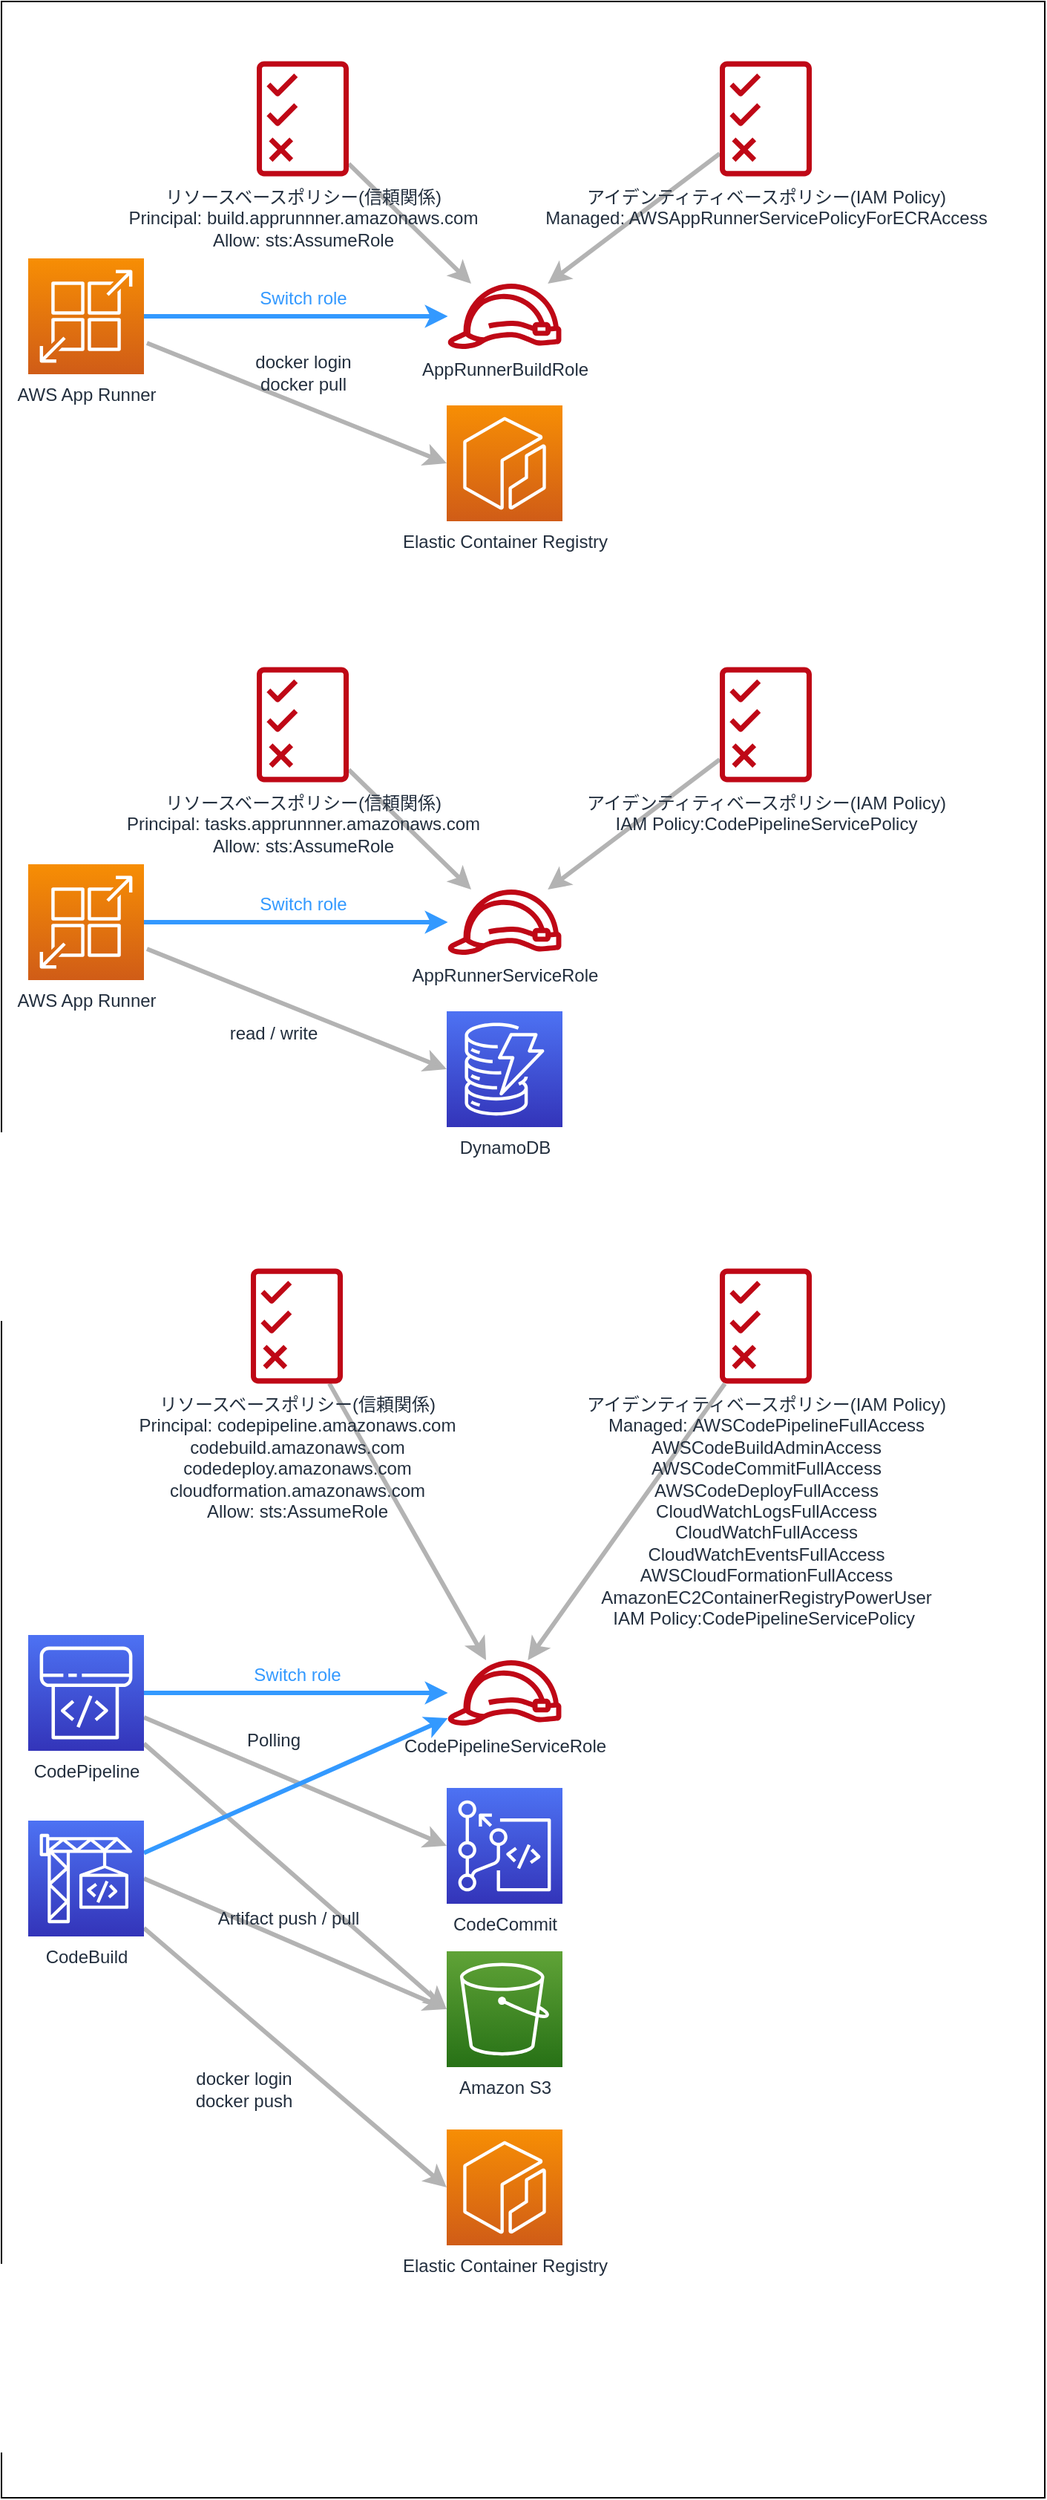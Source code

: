 <mxfile>
    <diagram id="frM4JMMQJfxi3wH64Hf9" name="ページ1">
        <mxGraphModel dx="1079" dy="2311" grid="1" gridSize="10" guides="1" tooltips="1" connect="1" arrows="1" fold="1" page="1" pageScale="1" pageWidth="827" pageHeight="1169" math="0" shadow="0">
            <root>
                <mxCell id="0"/>
                <mxCell id="1" parent="0"/>
                <mxCell id="3" value="" style="rounded=0;whiteSpace=wrap;html=1;fillColor=#FFFFFF;" vertex="1" parent="1">
                    <mxGeometry x="62" y="-540" width="703" height="1681" as="geometry"/>
                </mxCell>
                <mxCell id="16" style="edgeStyle=none;html=1;fontColor=#232F3E;strokeColor=#B3B3B3;strokeWidth=3;entryX=0;entryY=0.5;entryDx=0;entryDy=0;entryPerimeter=0;" edge="1" parent="1" target="11">
                    <mxGeometry relative="1" as="geometry">
                        <mxPoint x="160" y="98" as="sourcePoint"/>
                        <mxPoint x="362" y="179" as="targetPoint"/>
                    </mxGeometry>
                </mxCell>
                <mxCell id="2" value="AppRunnerServiceRole" style="sketch=0;outlineConnect=0;fontColor=#232F3E;gradientColor=none;fillColor=#BF0816;strokeColor=none;dashed=0;verticalLabelPosition=bottom;verticalAlign=top;align=center;html=1;fontSize=12;fontStyle=0;aspect=fixed;pointerEvents=1;shape=mxgraph.aws4.role;" vertex="1" parent="1">
                    <mxGeometry x="362" y="58" width="78" height="44" as="geometry"/>
                </mxCell>
                <mxCell id="5" value="CodePipelineServiceRole" style="sketch=0;outlineConnect=0;fontColor=#232F3E;gradientColor=none;fillColor=#BF0816;strokeColor=none;dashed=0;verticalLabelPosition=bottom;verticalAlign=top;align=center;html=1;fontSize=12;fontStyle=0;aspect=fixed;pointerEvents=1;shape=mxgraph.aws4.role;" vertex="1" parent="1">
                    <mxGeometry x="362" y="577" width="78" height="44" as="geometry"/>
                </mxCell>
                <mxCell id="24" style="edgeStyle=none;html=1;fontColor=#232F3E;strokeColor=#3399FF;strokeWidth=3;" edge="1" parent="1" source="6" target="5">
                    <mxGeometry relative="1" as="geometry"/>
                </mxCell>
                <mxCell id="27" style="edgeStyle=none;html=1;entryX=0;entryY=0.5;entryDx=0;entryDy=0;entryPerimeter=0;fontColor=#232F3E;strokeColor=#B3B3B3;strokeWidth=3;" edge="1" parent="1" source="6" target="26">
                    <mxGeometry relative="1" as="geometry"/>
                </mxCell>
                <mxCell id="39" style="edgeStyle=none;html=1;entryX=0;entryY=0.5;entryDx=0;entryDy=0;entryPerimeter=0;fontColor=#232F3E;strokeColor=#B3B3B3;strokeWidth=3;" edge="1" parent="1" source="6" target="38">
                    <mxGeometry relative="1" as="geometry"/>
                </mxCell>
                <mxCell id="6" value="CodePipeline" style="sketch=0;points=[[0,0,0],[0.25,0,0],[0.5,0,0],[0.75,0,0],[1,0,0],[0,1,0],[0.25,1,0],[0.5,1,0],[0.75,1,0],[1,1,0],[0,0.25,0],[0,0.5,0],[0,0.75,0],[1,0.25,0],[1,0.5,0],[1,0.75,0]];outlineConnect=0;fontColor=#232F3E;gradientColor=#4D72F3;gradientDirection=north;fillColor=#3334B9;strokeColor=#ffffff;dashed=0;verticalLabelPosition=bottom;verticalAlign=top;align=center;html=1;fontSize=12;fontStyle=0;aspect=fixed;shape=mxgraph.aws4.resourceIcon;resIcon=mxgraph.aws4.codepipeline;" vertex="1" parent="1">
                    <mxGeometry x="80" y="560" width="78" height="78" as="geometry"/>
                </mxCell>
                <mxCell id="25" style="edgeStyle=none;html=1;fontColor=#232F3E;strokeColor=#3399FF;strokeWidth=3;" edge="1" parent="1" source="7" target="5">
                    <mxGeometry relative="1" as="geometry"/>
                </mxCell>
                <mxCell id="28" style="edgeStyle=none;html=1;fontColor=#232F3E;strokeColor=#B3B3B3;strokeWidth=3;entryX=0;entryY=0.5;entryDx=0;entryDy=0;entryPerimeter=0;exitX=1;exitY=0.5;exitDx=0;exitDy=0;exitPerimeter=0;" edge="1" parent="1" source="7" target="26">
                    <mxGeometry relative="1" as="geometry"/>
                </mxCell>
                <mxCell id="42" style="edgeStyle=none;html=1;entryX=0;entryY=0.5;entryDx=0;entryDy=0;entryPerimeter=0;fontColor=#232F3E;strokeColor=#B3B3B3;strokeWidth=3;" edge="1" parent="1" source="7" target="41">
                    <mxGeometry relative="1" as="geometry"/>
                </mxCell>
                <mxCell id="7" value="CodeBuild" style="sketch=0;points=[[0,0,0],[0.25,0,0],[0.5,0,0],[0.75,0,0],[1,0,0],[0,1,0],[0.25,1,0],[0.5,1,0],[0.75,1,0],[1,1,0],[0,0.25,0],[0,0.5,0],[0,0.75,0],[1,0.25,0],[1,0.5,0],[1,0.75,0]];outlineConnect=0;fontColor=#232F3E;gradientColor=#4D72F3;gradientDirection=north;fillColor=#3334B9;strokeColor=#ffffff;dashed=0;verticalLabelPosition=bottom;verticalAlign=top;align=center;html=1;fontSize=12;fontStyle=0;aspect=fixed;shape=mxgraph.aws4.resourceIcon;resIcon=mxgraph.aws4.codebuild;" vertex="1" parent="1">
                    <mxGeometry x="80" y="685" width="78" height="78" as="geometry"/>
                </mxCell>
                <mxCell id="12" style="edgeStyle=none;html=1;strokeWidth=3;strokeColor=#3399FF;" edge="1" parent="1" source="8" target="2">
                    <mxGeometry relative="1" as="geometry"/>
                </mxCell>
                <mxCell id="8" value="AWS App Runner" style="sketch=0;points=[[0,0,0],[0.25,0,0],[0.5,0,0],[0.75,0,0],[1,0,0],[0,1,0],[0.25,1,0],[0.5,1,0],[0.75,1,0],[1,1,0],[0,0.25,0],[0,0.5,0],[0,0.75,0],[1,0.25,0],[1,0.5,0],[1,0.75,0]];outlineConnect=0;fontColor=#232F3E;gradientColor=#F78E04;gradientDirection=north;fillColor=#D05C17;strokeColor=#ffffff;dashed=0;verticalLabelPosition=bottom;verticalAlign=top;align=center;html=1;fontSize=12;fontStyle=0;aspect=fixed;shape=mxgraph.aws4.resourceIcon;resIcon=mxgraph.aws4.app_runner;" vertex="1" parent="1">
                    <mxGeometry x="80" y="41" width="78" height="78" as="geometry"/>
                </mxCell>
                <mxCell id="11" value="DynamoDB" style="sketch=0;points=[[0,0,0],[0.25,0,0],[0.5,0,0],[0.75,0,0],[1,0,0],[0,1,0],[0.25,1,0],[0.5,1,0],[0.75,1,0],[1,1,0],[0,0.25,0],[0,0.5,0],[0,0.75,0],[1,0.25,0],[1,0.5,0],[1,0.75,0]];outlineConnect=0;fontColor=#232F3E;gradientColor=#4D72F3;gradientDirection=north;fillColor=#3334B9;strokeColor=#ffffff;dashed=0;verticalLabelPosition=bottom;verticalAlign=top;align=center;html=1;fontSize=12;fontStyle=0;aspect=fixed;shape=mxgraph.aws4.resourceIcon;resIcon=mxgraph.aws4.dynamodb;" vertex="1" parent="1">
                    <mxGeometry x="362" y="140" width="78" height="78" as="geometry"/>
                </mxCell>
                <mxCell id="17" value="Switch role" style="text;html=1;align=center;verticalAlign=middle;resizable=0;points=[];autosize=1;strokeColor=none;fillColor=none;fontColor=#3399FF;" vertex="1" parent="1">
                    <mxGeometry x="230" y="58" width="70" height="20" as="geometry"/>
                </mxCell>
                <mxCell id="18" value="read / write" style="text;html=1;align=center;verticalAlign=middle;resizable=0;points=[];autosize=1;strokeColor=none;fillColor=none;fontColor=#232F3E;" vertex="1" parent="1">
                    <mxGeometry x="210" y="145" width="70" height="20" as="geometry"/>
                </mxCell>
                <mxCell id="23" style="edgeStyle=none;html=1;fontColor=#232F3E;strokeColor=#B3B3B3;strokeWidth=3;" edge="1" parent="1" source="19" target="2">
                    <mxGeometry relative="1" as="geometry"/>
                </mxCell>
                <mxCell id="19" value="リソースベースポリシー(信頼関係)&lt;br&gt;Principal: tasks.apprunnner.amazonaws.com&lt;br&gt;Allow: sts:AssumeRole" style="sketch=0;outlineConnect=0;fontColor=#232F3E;gradientColor=none;fillColor=#BF0816;strokeColor=none;dashed=0;verticalLabelPosition=bottom;verticalAlign=top;align=center;html=1;fontSize=12;fontStyle=0;aspect=fixed;pointerEvents=1;shape=mxgraph.aws4.permissions;" vertex="1" parent="1">
                    <mxGeometry x="234" y="-92" width="62" height="78" as="geometry"/>
                </mxCell>
                <mxCell id="22" style="edgeStyle=none;html=1;fontColor=#232F3E;strokeColor=#B3B3B3;strokeWidth=3;" edge="1" parent="1" source="20" target="2">
                    <mxGeometry relative="1" as="geometry"/>
                </mxCell>
                <mxCell id="20" value="アイデンティティベースポリシー(IAM Policy)&lt;br&gt;IAM Policy:CodePipelineServicePolicy" style="sketch=0;outlineConnect=0;fontColor=#232F3E;gradientColor=none;fillColor=#BF0816;strokeColor=none;dashed=0;verticalLabelPosition=bottom;verticalAlign=top;align=center;html=1;fontSize=12;fontStyle=0;aspect=fixed;pointerEvents=1;shape=mxgraph.aws4.permissions;" vertex="1" parent="1">
                    <mxGeometry x="546" y="-92" width="62" height="78" as="geometry"/>
                </mxCell>
                <mxCell id="26" value="Amazon S3" style="sketch=0;points=[[0,0,0],[0.25,0,0],[0.5,0,0],[0.75,0,0],[1,0,0],[0,1,0],[0.25,1,0],[0.5,1,0],[0.75,1,0],[1,1,0],[0,0.25,0],[0,0.5,0],[0,0.75,0],[1,0.25,0],[1,0.5,0],[1,0.75,0]];outlineConnect=0;fontColor=#232F3E;gradientColor=#60A337;gradientDirection=north;fillColor=#277116;strokeColor=#ffffff;dashed=0;verticalLabelPosition=bottom;verticalAlign=top;align=center;html=1;fontSize=12;fontStyle=0;aspect=fixed;shape=mxgraph.aws4.resourceIcon;resIcon=mxgraph.aws4.s3;" vertex="1" parent="1">
                    <mxGeometry x="362" y="773" width="78" height="78" as="geometry"/>
                </mxCell>
                <mxCell id="29" value="Switch role" style="text;html=1;align=center;verticalAlign=middle;resizable=0;points=[];autosize=1;strokeColor=none;fillColor=none;fontColor=#3399FF;" vertex="1" parent="1">
                    <mxGeometry x="226" y="577" width="70" height="20" as="geometry"/>
                </mxCell>
                <mxCell id="30" value="Artifact push / pull" style="text;html=1;align=center;verticalAlign=middle;resizable=0;points=[];autosize=1;strokeColor=none;fillColor=none;fontColor=#232F3E;" vertex="1" parent="1">
                    <mxGeometry x="200" y="741" width="110" height="20" as="geometry"/>
                </mxCell>
                <mxCell id="37" style="edgeStyle=none;html=1;fontColor=#232F3E;strokeColor=#B3B3B3;strokeWidth=3;" edge="1" parent="1" source="32" target="5">
                    <mxGeometry relative="1" as="geometry"/>
                </mxCell>
                <mxCell id="32" value="リソースベースポリシー(信頼関係)&lt;br&gt;Principal: codepipeline.amazonaws.com&lt;br&gt;codebuild.amazonaws.com&lt;br&gt;codedeploy.amazonaws.com&lt;br&gt;cloudformation.amazonaws.com&lt;br&gt;Allow: sts:AssumeRole" style="sketch=0;outlineConnect=0;fontColor=#232F3E;gradientColor=none;fillColor=#BF0816;strokeColor=none;dashed=0;verticalLabelPosition=bottom;verticalAlign=top;align=center;html=1;fontSize=12;fontStyle=0;aspect=fixed;pointerEvents=1;shape=mxgraph.aws4.permissions;" vertex="1" parent="1">
                    <mxGeometry x="230" y="313" width="62" height="78" as="geometry"/>
                </mxCell>
                <mxCell id="36" style="edgeStyle=none;html=1;fontColor=#232F3E;strokeColor=#B3B3B3;strokeWidth=3;" edge="1" parent="1" source="33" target="5">
                    <mxGeometry relative="1" as="geometry"/>
                </mxCell>
                <mxCell id="33" value="アイデンティティベースポリシー(IAM Policy)&lt;br&gt;Managed:&amp;nbsp;&lt;span&gt;AWSCodePipelineFullAccess&lt;/span&gt;&lt;div&gt;AWSCodeBuildAdminAccess&lt;/div&gt;&lt;div&gt;AWSCodeCommitFullAccess&lt;/div&gt;&lt;div&gt;AWSCodeDeployFullAccess&lt;/div&gt;&lt;div&gt;CloudWatchLogsFullAccess&lt;/div&gt;&lt;div&gt;CloudWatchFullAccess&lt;/div&gt;&lt;div&gt;CloudWatchEventsFullAccess&lt;/div&gt;&lt;div&gt;AWSCloudFormationFullAccess&lt;/div&gt;&lt;div&gt;AmazonEC2ContainerRegistryPowerUser&lt;/div&gt;&lt;div&gt;IAM Policy:CodePipelineServicePolicy&amp;nbsp;&lt;/div&gt;" style="sketch=0;outlineConnect=0;fontColor=#232F3E;gradientColor=none;fillColor=#BF0816;strokeColor=none;dashed=0;verticalLabelPosition=bottom;verticalAlign=top;align=center;html=1;fontSize=12;fontStyle=0;aspect=fixed;pointerEvents=1;shape=mxgraph.aws4.permissions;" vertex="1" parent="1">
                    <mxGeometry x="546" y="313" width="62" height="78" as="geometry"/>
                </mxCell>
                <mxCell id="38" value="CodeCommit" style="sketch=0;points=[[0,0,0],[0.25,0,0],[0.5,0,0],[0.75,0,0],[1,0,0],[0,1,0],[0.25,1,0],[0.5,1,0],[0.75,1,0],[1,1,0],[0,0.25,0],[0,0.5,0],[0,0.75,0],[1,0.25,0],[1,0.5,0],[1,0.75,0]];outlineConnect=0;fontColor=#232F3E;gradientColor=#4D72F3;gradientDirection=north;fillColor=#3334B9;strokeColor=#ffffff;dashed=0;verticalLabelPosition=bottom;verticalAlign=top;align=center;html=1;fontSize=12;fontStyle=0;aspect=fixed;shape=mxgraph.aws4.resourceIcon;resIcon=mxgraph.aws4.codecommit;" vertex="1" parent="1">
                    <mxGeometry x="362" y="663" width="78" height="78" as="geometry"/>
                </mxCell>
                <mxCell id="40" value="Polling" style="text;html=1;align=center;verticalAlign=middle;resizable=0;points=[];autosize=1;strokeColor=none;fillColor=none;fontColor=#232F3E;" vertex="1" parent="1">
                    <mxGeometry x="220" y="621" width="50" height="20" as="geometry"/>
                </mxCell>
                <mxCell id="41" value="Elastic Container Registry" style="sketch=0;points=[[0,0,0],[0.25,0,0],[0.5,0,0],[0.75,0,0],[1,0,0],[0,1,0],[0.25,1,0],[0.5,1,0],[0.75,1,0],[1,1,0],[0,0.25,0],[0,0.5,0],[0,0.75,0],[1,0.25,0],[1,0.5,0],[1,0.75,0]];outlineConnect=0;fontColor=#232F3E;gradientColor=#F78E04;gradientDirection=north;fillColor=#D05C17;strokeColor=#ffffff;dashed=0;verticalLabelPosition=bottom;verticalAlign=top;align=center;html=1;fontSize=12;fontStyle=0;aspect=fixed;shape=mxgraph.aws4.resourceIcon;resIcon=mxgraph.aws4.ecr;" vertex="1" parent="1">
                    <mxGeometry x="362" y="893" width="78" height="78" as="geometry"/>
                </mxCell>
                <mxCell id="43" value="docker login&lt;br&gt;docker push" style="text;html=1;align=center;verticalAlign=middle;resizable=0;points=[];autosize=1;strokeColor=none;fillColor=none;fontColor=#232F3E;" vertex="1" parent="1">
                    <mxGeometry x="185" y="851" width="80" height="30" as="geometry"/>
                </mxCell>
                <mxCell id="50" style="edgeStyle=none;html=1;entryX=0;entryY=0.5;entryDx=0;entryDy=0;entryPerimeter=0;fontColor=#232F3E;strokeColor=#B3B3B3;strokeWidth=3;" edge="1" parent="1" target="54">
                    <mxGeometry relative="1" as="geometry">
                        <mxPoint x="160" y="-310" as="sourcePoint"/>
                    </mxGeometry>
                </mxCell>
                <mxCell id="51" value="AppRunnerBuildRole" style="sketch=0;outlineConnect=0;fontColor=#232F3E;gradientColor=none;fillColor=#BF0816;strokeColor=none;dashed=0;verticalLabelPosition=bottom;verticalAlign=top;align=center;html=1;fontSize=12;fontStyle=0;aspect=fixed;pointerEvents=1;shape=mxgraph.aws4.role;" vertex="1" parent="1">
                    <mxGeometry x="362" y="-350" width="78" height="44" as="geometry"/>
                </mxCell>
                <mxCell id="52" style="edgeStyle=none;html=1;strokeWidth=3;strokeColor=#3399FF;" edge="1" parent="1" source="53" target="51">
                    <mxGeometry relative="1" as="geometry"/>
                </mxCell>
                <mxCell id="53" value="AWS App Runner" style="sketch=0;points=[[0,0,0],[0.25,0,0],[0.5,0,0],[0.75,0,0],[1,0,0],[0,1,0],[0.25,1,0],[0.5,1,0],[0.75,1,0],[1,1,0],[0,0.25,0],[0,0.5,0],[0,0.75,0],[1,0.25,0],[1,0.5,0],[1,0.75,0]];outlineConnect=0;fontColor=#232F3E;gradientColor=#F78E04;gradientDirection=north;fillColor=#D05C17;strokeColor=#ffffff;dashed=0;verticalLabelPosition=bottom;verticalAlign=top;align=center;html=1;fontSize=12;fontStyle=0;aspect=fixed;shape=mxgraph.aws4.resourceIcon;resIcon=mxgraph.aws4.app_runner;" vertex="1" parent="1">
                    <mxGeometry x="80" y="-367" width="78" height="78" as="geometry"/>
                </mxCell>
                <mxCell id="54" value="Elastic Container Registry" style="sketch=0;points=[[0,0,0],[0.25,0,0],[0.5,0,0],[0.75,0,0],[1,0,0],[0,1,0],[0.25,1,0],[0.5,1,0],[0.75,1,0],[1,1,0],[0,0.25,0],[0,0.5,0],[0,0.75,0],[1,0.25,0],[1,0.5,0],[1,0.75,0]];outlineConnect=0;fontColor=#232F3E;gradientColor=#F78E04;gradientDirection=north;fillColor=#D05C17;strokeColor=#ffffff;dashed=0;verticalLabelPosition=bottom;verticalAlign=top;align=center;html=1;fontSize=12;fontStyle=0;aspect=fixed;shape=mxgraph.aws4.resourceIcon;resIcon=mxgraph.aws4.ecr;" vertex="1" parent="1">
                    <mxGeometry x="362" y="-268" width="78" height="78" as="geometry"/>
                </mxCell>
                <mxCell id="55" value="Switch role" style="text;html=1;align=center;verticalAlign=middle;resizable=0;points=[];autosize=1;strokeColor=none;fillColor=none;fontColor=#3399FF;" vertex="1" parent="1">
                    <mxGeometry x="230" y="-350" width="70" height="20" as="geometry"/>
                </mxCell>
                <mxCell id="56" value="docker login&lt;br&gt;docker pull" style="text;html=1;align=center;verticalAlign=middle;resizable=0;points=[];autosize=1;strokeColor=none;fillColor=none;fontColor=#232F3E;" vertex="1" parent="1">
                    <mxGeometry x="225" y="-305" width="80" height="30" as="geometry"/>
                </mxCell>
                <mxCell id="57" style="edgeStyle=none;html=1;fontColor=#232F3E;strokeColor=#B3B3B3;strokeWidth=3;" edge="1" parent="1" source="58" target="51">
                    <mxGeometry relative="1" as="geometry"/>
                </mxCell>
                <mxCell id="58" value="リソースベースポリシー(信頼関係)&lt;br&gt;Principal: build.apprunnner.amazonaws.com&lt;br&gt;Allow: sts:AssumeRole" style="sketch=0;outlineConnect=0;fontColor=#232F3E;gradientColor=none;fillColor=#BF0816;strokeColor=none;dashed=0;verticalLabelPosition=bottom;verticalAlign=top;align=center;html=1;fontSize=12;fontStyle=0;aspect=fixed;pointerEvents=1;shape=mxgraph.aws4.permissions;" vertex="1" parent="1">
                    <mxGeometry x="234" y="-500" width="62" height="78" as="geometry"/>
                </mxCell>
                <mxCell id="59" style="edgeStyle=none;html=1;fontColor=#232F3E;strokeColor=#B3B3B3;strokeWidth=3;" edge="1" parent="1" source="60" target="51">
                    <mxGeometry relative="1" as="geometry"/>
                </mxCell>
                <mxCell id="60" value="アイデンティティベースポリシー(IAM Policy)&lt;br&gt;Managed: AWSAppRunnerServicePolicyForECRAccess" style="sketch=0;outlineConnect=0;fontColor=#232F3E;gradientColor=none;fillColor=#BF0816;strokeColor=none;dashed=0;verticalLabelPosition=bottom;verticalAlign=top;align=center;html=1;fontSize=12;fontStyle=0;aspect=fixed;pointerEvents=1;shape=mxgraph.aws4.permissions;" vertex="1" parent="1">
                    <mxGeometry x="546" y="-500" width="62" height="78" as="geometry"/>
                </mxCell>
            </root>
        </mxGraphModel>
    </diagram>
</mxfile>